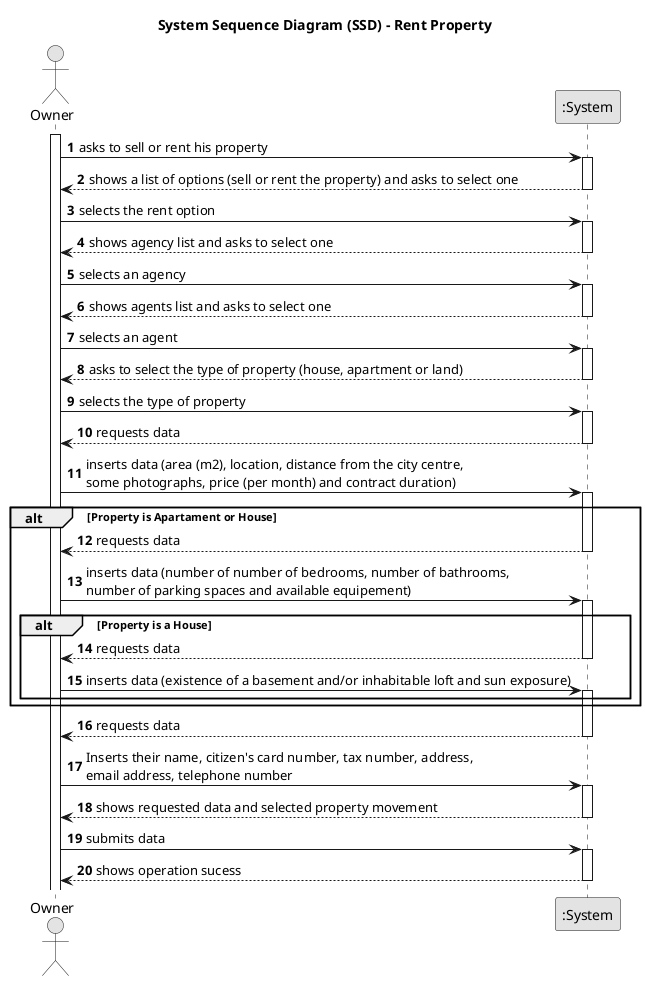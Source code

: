 @startuml
skinparam monochrome true
skinparam packageStyle rectangle
skinparam shadowing false

title System Sequence Diagram (SSD) - Rent Property

autonumber

actor "Owner" as Owner
participant ":System" as System

activate Owner

    Owner -> System : asks to sell or rent his property
    activate System

        System --> Owner : shows a list of options (sell or rent the property) and asks to select one
    deactivate System

    Owner -> System : selects the rent option
    activate System

        System --> Owner : shows agency list and asks to select one
    deactivate System

    Owner -> System : selects an agency
    activate System

        System --> Owner : shows agents list and asks to select one
    deactivate System

    Owner -> System : selects an agent
    activate System

        System --> Owner : asks to select the type of property (house, apartment or land)
    deactivate System
    Owner -> System : selects the type of property
        activate System

        System --> Owner : requests data

    deactivate System
    Owner -> System : inserts data (area (m2), location, distance from the city centre, \nsome photographs, price (per month) and contract duration)
    activate System
    alt Property is Apartament or House

        System --> Owner : requests data
    deactivate System

    Owner -> System : inserts data (number of number of bedrooms, number of bathrooms, \nnumber of parking spaces and available equipement)
    activate System

        alt Property is a House

               System --> Owner : requests data
        deactivate System

        Owner -> System : inserts data (existence of a basement and/or inhabitable loft and sun exposure)
        activate System
        end

    end
              System --> Owner : requests data
              deactivate System


              Owner -> System : Inserts their name, citizen's card number, tax number, address, \nemail address, telephone number
              activate System

              System --> Owner : shows requested data and selected property movement

              deactivate System

        Owner -> System : submits data
        activate System

               System --> Owner : shows operation sucess
        deactivate System

@enduml
